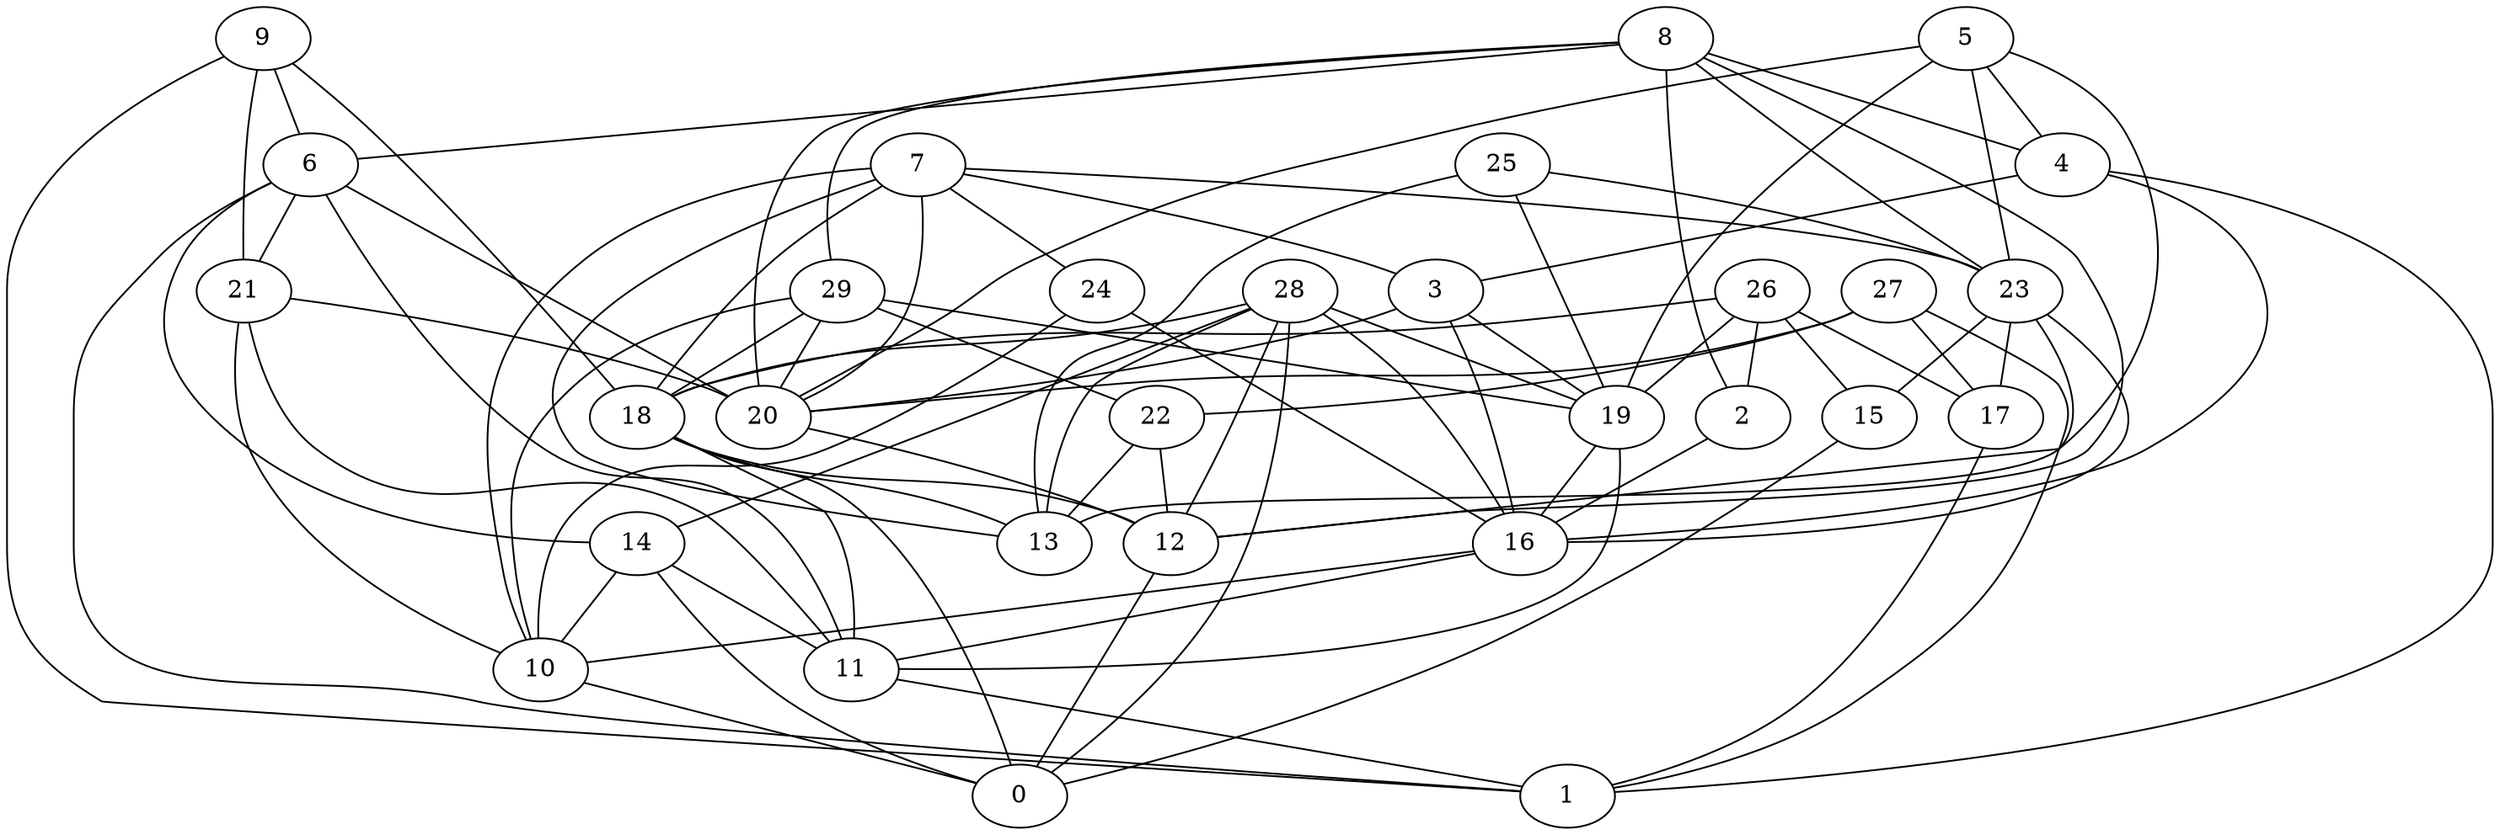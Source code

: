 digraph GG_graph {

subgraph G_graph {
edge [color = black]
"24" -> "16" [dir = none]
"24" -> "10" [dir = none]
"11" -> "1" [dir = none]
"18" -> "0" [dir = none]
"18" -> "11" [dir = none]
"18" -> "12" [dir = none]
"18" -> "13" [dir = none]
"27" -> "20" [dir = none]
"27" -> "22" [dir = none]
"27" -> "1" [dir = none]
"27" -> "17" [dir = none]
"9" -> "21" [dir = none]
"9" -> "6" [dir = none]
"9" -> "1" [dir = none]
"9" -> "18" [dir = none]
"22" -> "13" [dir = none]
"22" -> "12" [dir = none]
"15" -> "0" [dir = none]
"29" -> "18" [dir = none]
"29" -> "20" [dir = none]
"29" -> "19" [dir = none]
"29" -> "10" [dir = none]
"29" -> "22" [dir = none]
"28" -> "12" [dir = none]
"28" -> "13" [dir = none]
"28" -> "14" [dir = none]
"28" -> "18" [dir = none]
"28" -> "16" [dir = none]
"28" -> "19" [dir = none]
"28" -> "0" [dir = none]
"17" -> "1" [dir = none]
"10" -> "0" [dir = none]
"7" -> "20" [dir = none]
"7" -> "13" [dir = none]
"7" -> "24" [dir = none]
"7" -> "23" [dir = none]
"7" -> "18" [dir = none]
"7" -> "3" [dir = none]
"7" -> "10" [dir = none]
"26" -> "18" [dir = none]
"26" -> "15" [dir = none]
"26" -> "17" [dir = none]
"26" -> "2" [dir = none]
"26" -> "19" [dir = none]
"14" -> "11" [dir = none]
"14" -> "10" [dir = none]
"14" -> "0" [dir = none]
"19" -> "16" [dir = none]
"19" -> "11" [dir = none]
"20" -> "12" [dir = none]
"4" -> "16" [dir = none]
"4" -> "1" [dir = none]
"4" -> "3" [dir = none]
"5" -> "23" [dir = none]
"5" -> "19" [dir = none]
"5" -> "20" [dir = none]
"5" -> "13" [dir = none]
"5" -> "4" [dir = none]
"8" -> "4" [dir = none]
"8" -> "12" [dir = none]
"8" -> "29" [dir = none]
"8" -> "20" [dir = none]
"8" -> "6" [dir = none]
"8" -> "23" [dir = none]
"8" -> "2" [dir = none]
"6" -> "1" [dir = none]
"6" -> "14" [dir = none]
"6" -> "20" [dir = none]
"6" -> "21" [dir = none]
"6" -> "11" [dir = none]
"3" -> "16" [dir = none]
"3" -> "20" [dir = none]
"3" -> "19" [dir = none]
"16" -> "10" [dir = none]
"16" -> "11" [dir = none]
"12" -> "0" [dir = none]
"21" -> "11" [dir = none]
"21" -> "10" [dir = none]
"21" -> "20" [dir = none]
"23" -> "17" [dir = none]
"23" -> "16" [dir = none]
"23" -> "15" [dir = none]
"23" -> "12" [dir = none]
"2" -> "16" [dir = none]
"25" -> "23" [dir = none]
"25" -> "19" [dir = none]
"25" -> "13" [dir = none]
}

}
